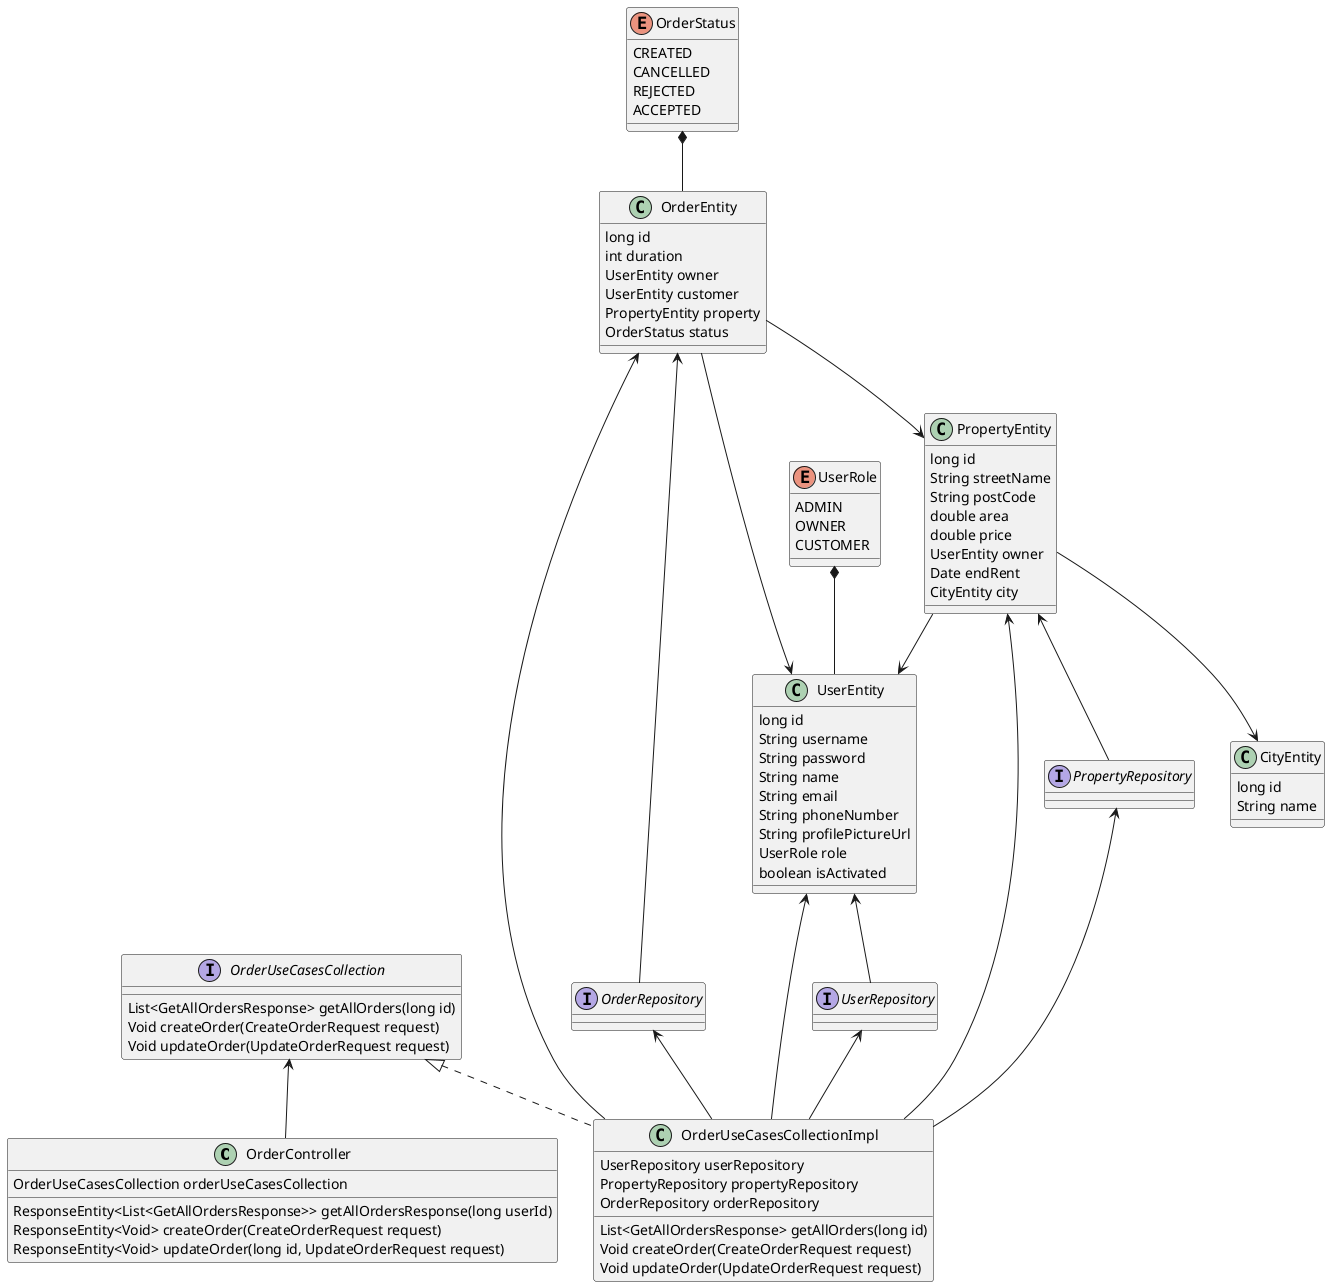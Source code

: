 @startuml

'Controller Layer

Class OrderController{
    'properties
    OrderUseCasesCollection orderUseCasesCollection

    'Methods
    ResponseEntity<List<GetAllOrdersResponse>> getAllOrdersResponse(long userId)
    ResponseEntity<Void> createOrder(CreateOrderRequest request)
    ResponseEntity<Void> updateOrder(long id, UpdateOrderRequest request)

}

OrderUseCasesCollection <-- OrderController


'Business Layer

Interface OrderUseCasesCollection{
    List<GetAllOrdersResponse> getAllOrders(long id)
    Void createOrder(CreateOrderRequest request)
    Void updateOrder(UpdateOrderRequest request)

}

Class OrderUseCasesCollectionImpl{
    'Property
    UserRepository userRepository
    PropertyRepository propertyRepository
    OrderRepository orderRepository

    'Method
    List<GetAllOrdersResponse> getAllOrders(long id)
    Void createOrder(CreateOrderRequest request)
    Void updateOrder(UpdateOrderRequest request)
}

OrderUseCasesCollection <|.. OrderUseCasesCollectionImpl

UserRepository <-- OrderUseCasesCollectionImpl
PropertyRepository <-- OrderUseCasesCollectionImpl
OrderRepository <-- OrderUseCasesCollectionImpl

UserEntity <-- OrderUseCasesCollectionImpl
PropertyEntity <-- OrderUseCasesCollectionImpl
OrderEntity <-- OrderUseCasesCollectionImpl

'Repository
Interface UserRepository
Interface PropertyRepository
Interface OrderRepository

'Entities

Enum UserRole{
    ADMIN
    OWNER
    CUSTOMER
}

UserRole *-- UserEntity

Enum OrderStatus{
    CREATED
    CANCELLED
    REJECTED
    ACCEPTED
}

OrderStatus *-- OrderEntity

Class UserEntity{
    long id
    String username
    String password
    String name
    String email
    String phoneNumber
    String profilePictureUrl
    UserRole role
    boolean isActivated
}

Class CityEntity{
    long id
    String name
}

Class PropertyEntity{
    long id
    String streetName
    String postCode
    double area
    double price
    UserEntity owner
    Date endRent
    CityEntity city
}

Class OrderEntity{
    long id
    int duration
    UserEntity owner
    UserEntity customer
    PropertyEntity property
    OrderStatus status
}
PropertyEntity --> UserEntity

OrderEntity --> UserEntity
OrderEntity --> PropertyEntity

PropertyEntity --> CityEntity

UserEntity<-- UserRepository
PropertyEntity<-- PropertyRepository
OrderEntity<-- OrderRepository

@enduml